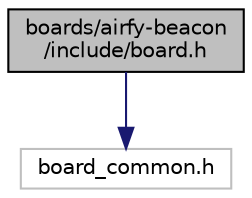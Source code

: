 digraph "boards/airfy-beacon/include/board.h"
{
 // LATEX_PDF_SIZE
  edge [fontname="Helvetica",fontsize="10",labelfontname="Helvetica",labelfontsize="10"];
  node [fontname="Helvetica",fontsize="10",shape=record];
  Node1 [label="boards/airfy-beacon\l/include/board.h",height=0.2,width=0.4,color="black", fillcolor="grey75", style="filled", fontcolor="black",tooltip="Board specific definitions for the Airfy Beacon board."];
  Node1 -> Node2 [color="midnightblue",fontsize="10",style="solid",fontname="Helvetica"];
  Node2 [label="board_common.h",height=0.2,width=0.4,color="grey75", fillcolor="white", style="filled",tooltip=" "];
}

